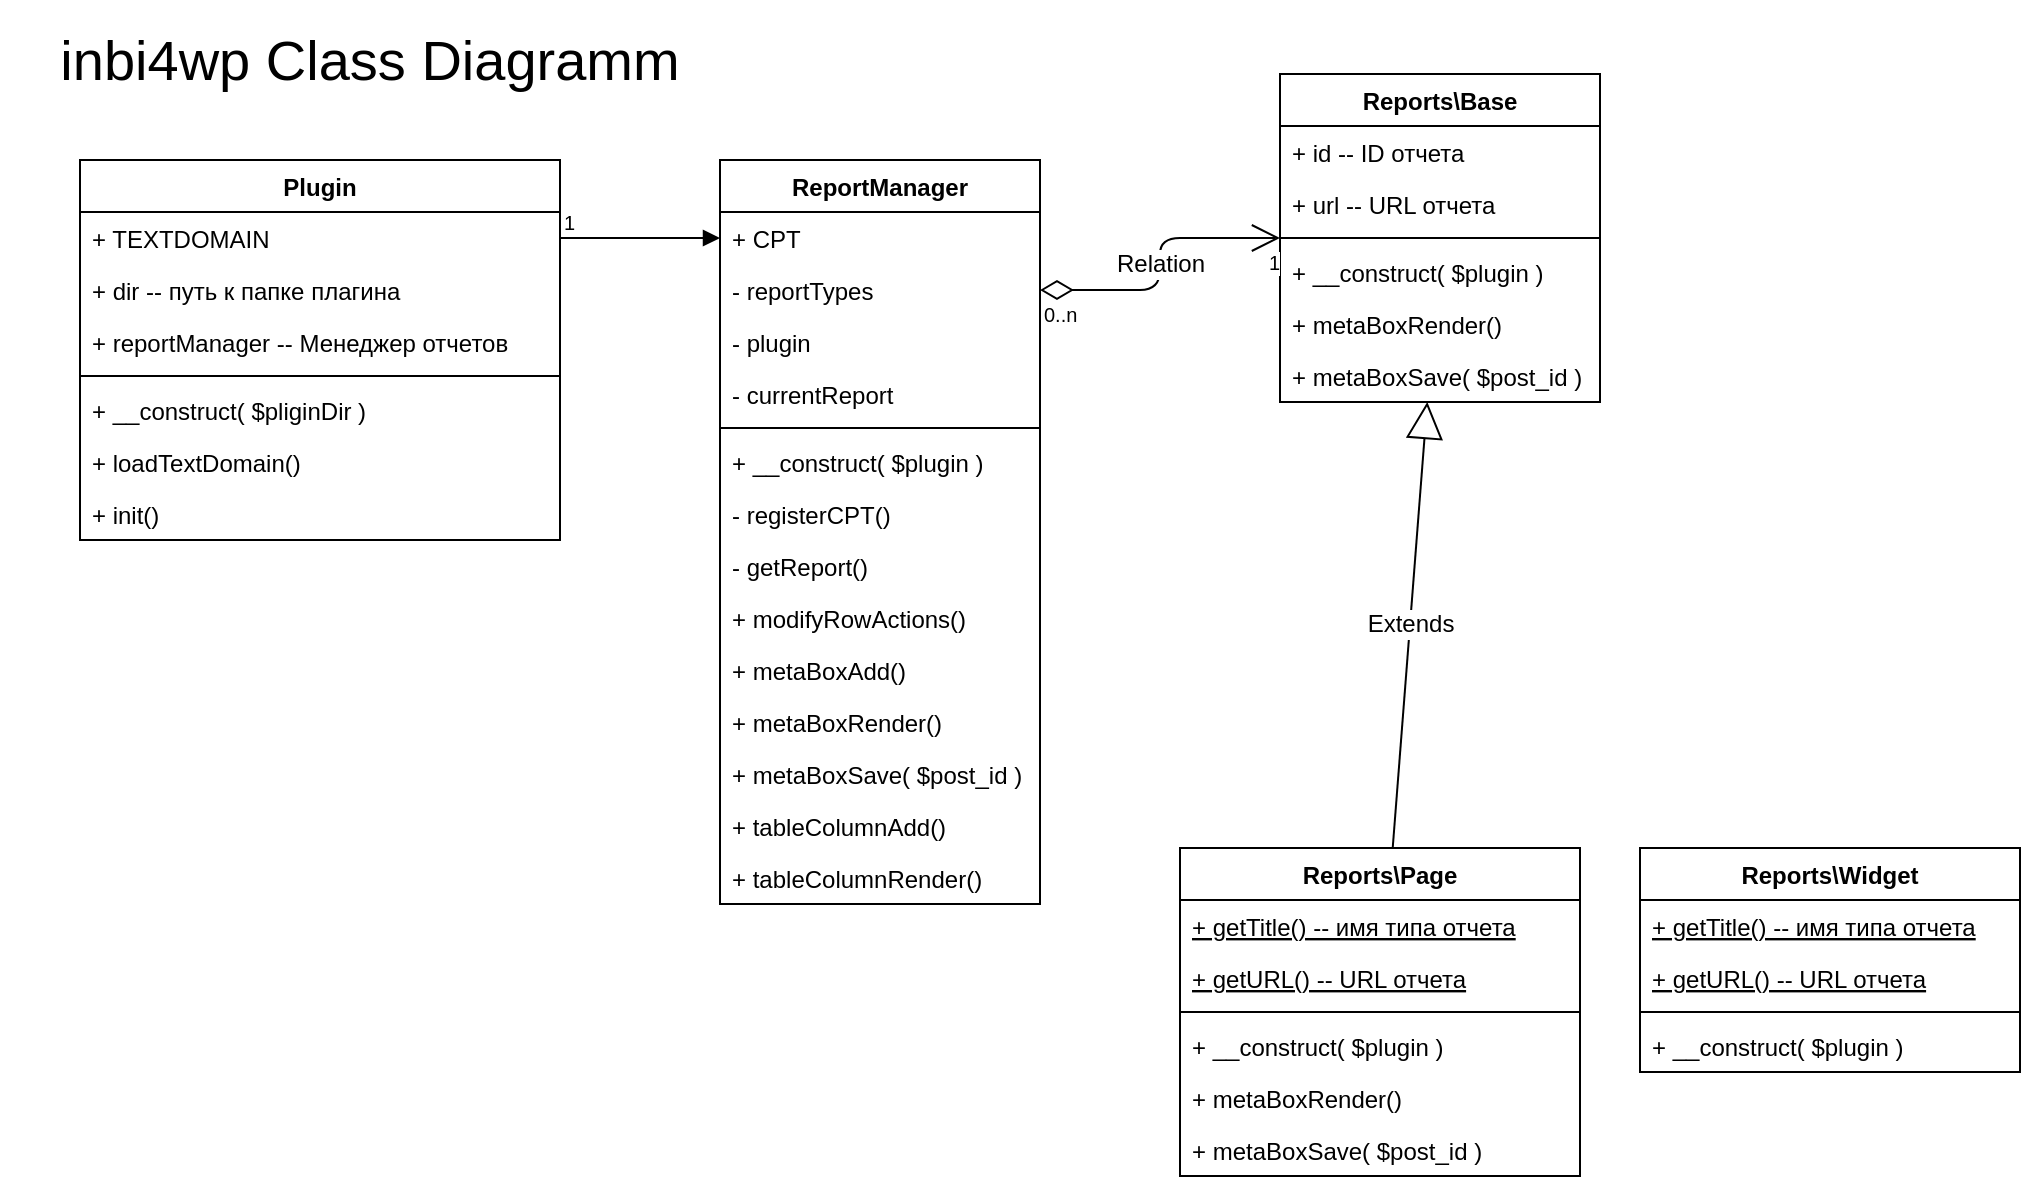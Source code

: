 <mxfile version="10.6.3" type="device"><diagram name="Page-1" id="9f46799a-70d6-7492-0946-bef42562c5a5"><mxGraphModel dx="996" dy="595" grid="1" gridSize="10" guides="1" tooltips="1" connect="1" arrows="1" fold="1" page="1" pageScale="1" pageWidth="1169" pageHeight="827" background="#ffffff" math="0" shadow="0"><root><mxCell id="0"/><mxCell id="1" parent="0"/><mxCell id="qV1NWe7ui4EgBKiL_Z7S-1" value="inbi4wp Class Diagramm" style="text;html=1;strokeColor=none;fillColor=none;align=center;verticalAlign=middle;whiteSpace=wrap;rounded=0;fontSize=28;" parent="1" vertex="1"><mxGeometry width="370" height="60" as="geometry"/></mxCell><mxCell id="qV1NWe7ui4EgBKiL_Z7S-6" value="Plugin" style="swimlane;fontStyle=1;align=center;verticalAlign=top;childLayout=stackLayout;horizontal=1;startSize=26;horizontalStack=0;resizeParent=1;resizeParentMax=0;resizeLast=0;collapsible=1;marginBottom=0;fontSize=12;" parent="1" vertex="1"><mxGeometry x="40" y="80" width="240" height="190" as="geometry"/></mxCell><mxCell id="qV1NWe7ui4EgBKiL_Z7S-7" value="+ TEXTDOMAIN" style="text;strokeColor=none;fillColor=none;align=left;verticalAlign=top;spacingLeft=4;spacingRight=4;overflow=hidden;rotatable=0;points=[[0,0.5],[1,0.5]];portConstraint=eastwest;" parent="qV1NWe7ui4EgBKiL_Z7S-6" vertex="1"><mxGeometry y="26" width="240" height="26" as="geometry"/></mxCell><mxCell id="qV1NWe7ui4EgBKiL_Z7S-49" value="+ dir -- путь к папке плагина" style="text;strokeColor=none;fillColor=none;align=left;verticalAlign=top;spacingLeft=4;spacingRight=4;overflow=hidden;rotatable=0;points=[[0,0.5],[1,0.5]];portConstraint=eastwest;" parent="qV1NWe7ui4EgBKiL_Z7S-6" vertex="1"><mxGeometry y="52" width="240" height="26" as="geometry"/></mxCell><mxCell id="qV1NWe7ui4EgBKiL_Z7S-60" value="+ reportManager -- Менеджер отчетов" style="text;strokeColor=none;fillColor=none;align=left;verticalAlign=top;spacingLeft=4;spacingRight=4;overflow=hidden;rotatable=0;points=[[0,0.5],[1,0.5]];portConstraint=eastwest;" parent="qV1NWe7ui4EgBKiL_Z7S-6" vertex="1"><mxGeometry y="78" width="240" height="26" as="geometry"/></mxCell><mxCell id="qV1NWe7ui4EgBKiL_Z7S-8" value="" style="line;strokeWidth=1;fillColor=none;align=left;verticalAlign=middle;spacingTop=-1;spacingLeft=3;spacingRight=3;rotatable=0;labelPosition=right;points=[];portConstraint=eastwest;" parent="qV1NWe7ui4EgBKiL_Z7S-6" vertex="1"><mxGeometry y="104" width="240" height="8" as="geometry"/></mxCell><mxCell id="qV1NWe7ui4EgBKiL_Z7S-9" value="+ __construct( $pliginDir )&#10;" style="text;strokeColor=none;fillColor=none;align=left;verticalAlign=top;spacingLeft=4;spacingRight=4;overflow=hidden;rotatable=0;points=[[0,0.5],[1,0.5]];portConstraint=eastwest;" parent="qV1NWe7ui4EgBKiL_Z7S-6" vertex="1"><mxGeometry y="112" width="240" height="26" as="geometry"/></mxCell><mxCell id="qV1NWe7ui4EgBKiL_Z7S-10" value="+ loadTextDomain()&#10;" style="text;strokeColor=none;fillColor=none;align=left;verticalAlign=top;spacingLeft=4;spacingRight=4;overflow=hidden;rotatable=0;points=[[0,0.5],[1,0.5]];portConstraint=eastwest;" parent="qV1NWe7ui4EgBKiL_Z7S-6" vertex="1"><mxGeometry y="138" width="240" height="26" as="geometry"/></mxCell><mxCell id="qV1NWe7ui4EgBKiL_Z7S-59" value="+ init()&#10;" style="text;strokeColor=none;fillColor=none;align=left;verticalAlign=top;spacingLeft=4;spacingRight=4;overflow=hidden;rotatable=0;points=[[0,0.5],[1,0.5]];portConstraint=eastwest;" parent="qV1NWe7ui4EgBKiL_Z7S-6" vertex="1"><mxGeometry y="164" width="240" height="26" as="geometry"/></mxCell><mxCell id="qV1NWe7ui4EgBKiL_Z7S-12" value="ReportManager" style="swimlane;fontStyle=1;align=center;verticalAlign=top;childLayout=stackLayout;horizontal=1;startSize=26;horizontalStack=0;resizeParent=1;resizeParentMax=0;resizeLast=0;collapsible=1;marginBottom=0;fontSize=12;" parent="1" vertex="1"><mxGeometry x="360" y="80" width="160" height="372" as="geometry"/></mxCell><mxCell id="qV1NWe7ui4EgBKiL_Z7S-13" value="+ CPT" style="text;strokeColor=none;fillColor=none;align=left;verticalAlign=top;spacingLeft=4;spacingRight=4;overflow=hidden;rotatable=0;points=[[0,0.5],[1,0.5]];portConstraint=eastwest;" parent="qV1NWe7ui4EgBKiL_Z7S-12" vertex="1"><mxGeometry y="26" width="160" height="26" as="geometry"/></mxCell><mxCell id="qV1NWe7ui4EgBKiL_Z7S-50" value="- reportTypes&#10;" style="text;strokeColor=none;fillColor=none;align=left;verticalAlign=top;spacingLeft=4;spacingRight=4;overflow=hidden;rotatable=0;points=[[0,0.5],[1,0.5]];portConstraint=eastwest;" parent="qV1NWe7ui4EgBKiL_Z7S-12" vertex="1"><mxGeometry y="52" width="160" height="26" as="geometry"/></mxCell><mxCell id="qV1NWe7ui4EgBKiL_Z7S-61" value="- plugin&#10;" style="text;strokeColor=none;fillColor=none;align=left;verticalAlign=top;spacingLeft=4;spacingRight=4;overflow=hidden;rotatable=0;points=[[0,0.5],[1,0.5]];portConstraint=eastwest;" parent="qV1NWe7ui4EgBKiL_Z7S-12" vertex="1"><mxGeometry y="78" width="160" height="26" as="geometry"/></mxCell><mxCell id="qV1NWe7ui4EgBKiL_Z7S-64" value="- currentReport&#10;" style="text;strokeColor=none;fillColor=none;align=left;verticalAlign=top;spacingLeft=4;spacingRight=4;overflow=hidden;rotatable=0;points=[[0,0.5],[1,0.5]];portConstraint=eastwest;" parent="qV1NWe7ui4EgBKiL_Z7S-12" vertex="1"><mxGeometry y="104" width="160" height="26" as="geometry"/></mxCell><mxCell id="qV1NWe7ui4EgBKiL_Z7S-14" value="" style="line;strokeWidth=1;fillColor=none;align=left;verticalAlign=middle;spacingTop=-1;spacingLeft=3;spacingRight=3;rotatable=0;labelPosition=right;points=[];portConstraint=eastwest;" parent="qV1NWe7ui4EgBKiL_Z7S-12" vertex="1"><mxGeometry y="130" width="160" height="8" as="geometry"/></mxCell><mxCell id="qV1NWe7ui4EgBKiL_Z7S-15" value="+ __construct( $plugin )&#10;" style="text;strokeColor=none;fillColor=none;align=left;verticalAlign=top;spacingLeft=4;spacingRight=4;overflow=hidden;rotatable=0;points=[[0,0.5],[1,0.5]];portConstraint=eastwest;" parent="qV1NWe7ui4EgBKiL_Z7S-12" vertex="1"><mxGeometry y="138" width="160" height="26" as="geometry"/></mxCell><mxCell id="qV1NWe7ui4EgBKiL_Z7S-16" value="- registerCPT()&#10;" style="text;strokeColor=none;fillColor=none;align=left;verticalAlign=top;spacingLeft=4;spacingRight=4;overflow=hidden;rotatable=0;points=[[0,0.5],[1,0.5]];portConstraint=eastwest;" parent="qV1NWe7ui4EgBKiL_Z7S-12" vertex="1"><mxGeometry y="164" width="160" height="26" as="geometry"/></mxCell><mxCell id="qV1NWe7ui4EgBKiL_Z7S-63" value="- getReport()" style="text;strokeColor=none;fillColor=none;align=left;verticalAlign=top;spacingLeft=4;spacingRight=4;overflow=hidden;rotatable=0;points=[[0,0.5],[1,0.5]];portConstraint=eastwest;" parent="qV1NWe7ui4EgBKiL_Z7S-12" vertex="1"><mxGeometry y="190" width="160" height="26" as="geometry"/></mxCell><mxCell id="qV1NWe7ui4EgBKiL_Z7S-68" value="+ modifyRowActions()" style="text;strokeColor=none;fillColor=none;align=left;verticalAlign=top;spacingLeft=4;spacingRight=4;overflow=hidden;rotatable=0;points=[[0,0.5],[1,0.5]];portConstraint=eastwest;" parent="qV1NWe7ui4EgBKiL_Z7S-12" vertex="1"><mxGeometry y="216" width="160" height="26" as="geometry"/></mxCell><mxCell id="qV1NWe7ui4EgBKiL_Z7S-62" value="+ metaBoxAdd()" style="text;strokeColor=none;fillColor=none;align=left;verticalAlign=top;spacingLeft=4;spacingRight=4;overflow=hidden;rotatable=0;points=[[0,0.5],[1,0.5]];portConstraint=eastwest;" parent="qV1NWe7ui4EgBKiL_Z7S-12" vertex="1"><mxGeometry y="242" width="160" height="26" as="geometry"/></mxCell><mxCell id="qV1NWe7ui4EgBKiL_Z7S-55" value="+ metaBoxRender()" style="text;strokeColor=none;fillColor=none;align=left;verticalAlign=top;spacingLeft=4;spacingRight=4;overflow=hidden;rotatable=0;points=[[0,0.5],[1,0.5]];portConstraint=eastwest;" parent="qV1NWe7ui4EgBKiL_Z7S-12" vertex="1"><mxGeometry y="268" width="160" height="26" as="geometry"/></mxCell><mxCell id="qV1NWe7ui4EgBKiL_Z7S-56" value="+ metaBoxSave( $post_id )" style="text;strokeColor=none;fillColor=none;align=left;verticalAlign=top;spacingLeft=4;spacingRight=4;overflow=hidden;rotatable=0;points=[[0,0.5],[1,0.5]];portConstraint=eastwest;" parent="qV1NWe7ui4EgBKiL_Z7S-12" vertex="1"><mxGeometry y="294" width="160" height="26" as="geometry"/></mxCell><mxCell id="uY4KIGQeBf__mQfRkCmn-1" value="+ tableColumnAdd()" style="text;strokeColor=none;fillColor=none;align=left;verticalAlign=top;spacingLeft=4;spacingRight=4;overflow=hidden;rotatable=0;points=[[0,0.5],[1,0.5]];portConstraint=eastwest;" vertex="1" parent="qV1NWe7ui4EgBKiL_Z7S-12"><mxGeometry y="320" width="160" height="26" as="geometry"/></mxCell><mxCell id="uY4KIGQeBf__mQfRkCmn-2" value="+ tableColumnRender()" style="text;strokeColor=none;fillColor=none;align=left;verticalAlign=top;spacingLeft=4;spacingRight=4;overflow=hidden;rotatable=0;points=[[0,0.5],[1,0.5]];portConstraint=eastwest;" vertex="1" parent="qV1NWe7ui4EgBKiL_Z7S-12"><mxGeometry y="346" width="160" height="26" as="geometry"/></mxCell><mxCell id="qV1NWe7ui4EgBKiL_Z7S-19" value="" style="endArrow=block;endFill=1;html=1;edgeStyle=orthogonalEdgeStyle;align=left;verticalAlign=top;fontSize=12;" parent="1" source="qV1NWe7ui4EgBKiL_Z7S-7" target="qV1NWe7ui4EgBKiL_Z7S-13" edge="1"><mxGeometry x="-1" relative="1" as="geometry"><mxPoint x="140" y="260" as="sourcePoint"/><mxPoint x="300" y="260" as="targetPoint"/></mxGeometry></mxCell><mxCell id="qV1NWe7ui4EgBKiL_Z7S-20" value="1" style="resizable=0;html=1;align=left;verticalAlign=bottom;labelBackgroundColor=#ffffff;fontSize=10;" parent="qV1NWe7ui4EgBKiL_Z7S-19" connectable="0" vertex="1"><mxGeometry x="-1" relative="1" as="geometry"/></mxCell><mxCell id="qV1NWe7ui4EgBKiL_Z7S-21" value="Reports\Base" style="swimlane;fontStyle=1;align=center;verticalAlign=top;childLayout=stackLayout;horizontal=1;startSize=26;horizontalStack=0;resizeParent=1;resizeParentMax=0;resizeLast=0;collapsible=1;marginBottom=0;fontSize=12;" parent="1" vertex="1"><mxGeometry x="640" y="37" width="160" height="164" as="geometry"/></mxCell><mxCell id="qV1NWe7ui4EgBKiL_Z7S-22" value="+ id -- ID отчета" style="text;strokeColor=none;fillColor=none;align=left;verticalAlign=top;spacingLeft=4;spacingRight=4;overflow=hidden;rotatable=0;points=[[0,0.5],[1,0.5]];portConstraint=eastwest;" parent="qV1NWe7ui4EgBKiL_Z7S-21" vertex="1"><mxGeometry y="26" width="160" height="26" as="geometry"/></mxCell><mxCell id="qV1NWe7ui4EgBKiL_Z7S-26" value="+ url -- URL отчета" style="text;strokeColor=none;fillColor=none;align=left;verticalAlign=top;spacingLeft=4;spacingRight=4;overflow=hidden;rotatable=0;points=[[0,0.5],[1,0.5]];portConstraint=eastwest;" parent="qV1NWe7ui4EgBKiL_Z7S-21" vertex="1"><mxGeometry y="52" width="160" height="26" as="geometry"/></mxCell><mxCell id="qV1NWe7ui4EgBKiL_Z7S-23" value="" style="line;strokeWidth=1;fillColor=none;align=left;verticalAlign=middle;spacingTop=-1;spacingLeft=3;spacingRight=3;rotatable=0;labelPosition=right;points=[];portConstraint=eastwest;" parent="qV1NWe7ui4EgBKiL_Z7S-21" vertex="1"><mxGeometry y="78" width="160" height="8" as="geometry"/></mxCell><mxCell id="qV1NWe7ui4EgBKiL_Z7S-24" value="+ __construct( $plugin )&#10;" style="text;strokeColor=none;fillColor=none;align=left;verticalAlign=top;spacingLeft=4;spacingRight=4;overflow=hidden;rotatable=0;points=[[0,0.5],[1,0.5]];portConstraint=eastwest;" parent="qV1NWe7ui4EgBKiL_Z7S-21" vertex="1"><mxGeometry y="86" width="160" height="26" as="geometry"/></mxCell><mxCell id="qV1NWe7ui4EgBKiL_Z7S-57" value="+ metaBoxRender()&#10;" style="text;strokeColor=none;fillColor=none;align=left;verticalAlign=top;spacingLeft=4;spacingRight=4;overflow=hidden;rotatable=0;points=[[0,0.5],[1,0.5]];portConstraint=eastwest;" parent="qV1NWe7ui4EgBKiL_Z7S-21" vertex="1"><mxGeometry y="112" width="160" height="26" as="geometry"/></mxCell><mxCell id="qV1NWe7ui4EgBKiL_Z7S-58" value="+ metaBoxSave( $post_id )&#10;" style="text;strokeColor=none;fillColor=none;align=left;verticalAlign=top;spacingLeft=4;spacingRight=4;overflow=hidden;rotatable=0;points=[[0,0.5],[1,0.5]];portConstraint=eastwest;" parent="qV1NWe7ui4EgBKiL_Z7S-21" vertex="1"><mxGeometry y="138" width="160" height="26" as="geometry"/></mxCell><mxCell id="qV1NWe7ui4EgBKiL_Z7S-31" value="Reports\Page" style="swimlane;fontStyle=1;align=center;verticalAlign=top;childLayout=stackLayout;horizontal=1;startSize=26;horizontalStack=0;resizeParent=1;resizeParentMax=0;resizeLast=0;collapsible=1;marginBottom=0;fontSize=12;" parent="1" vertex="1"><mxGeometry x="590" y="424" width="200" height="164" as="geometry"/></mxCell><mxCell id="qV1NWe7ui4EgBKiL_Z7S-54" value="+ getTitle() -- имя типа отчета" style="text;strokeColor=none;fillColor=none;align=left;verticalAlign=top;spacingLeft=4;spacingRight=4;overflow=hidden;rotatable=0;points=[[0,0.5],[1,0.5]];portConstraint=eastwest;fontStyle=4" parent="qV1NWe7ui4EgBKiL_Z7S-31" vertex="1"><mxGeometry y="26" width="200" height="26" as="geometry"/></mxCell><mxCell id="uY4KIGQeBf__mQfRkCmn-5" value="+ getURL() -- URL отчета" style="text;strokeColor=none;fillColor=none;align=left;verticalAlign=top;spacingLeft=4;spacingRight=4;overflow=hidden;rotatable=0;points=[[0,0.5],[1,0.5]];portConstraint=eastwest;fontStyle=4" vertex="1" parent="qV1NWe7ui4EgBKiL_Z7S-31"><mxGeometry y="52" width="200" height="26" as="geometry"/></mxCell><mxCell id="qV1NWe7ui4EgBKiL_Z7S-36" value="" style="line;strokeWidth=1;fillColor=none;align=left;verticalAlign=middle;spacingTop=-1;spacingLeft=3;spacingRight=3;rotatable=0;labelPosition=right;points=[];portConstraint=eastwest;" parent="qV1NWe7ui4EgBKiL_Z7S-31" vertex="1"><mxGeometry y="78" width="200" height="8" as="geometry"/></mxCell><mxCell id="qV1NWe7ui4EgBKiL_Z7S-37" value="+ __construct( $plugin )&#10;" style="text;strokeColor=none;fillColor=none;align=left;verticalAlign=top;spacingLeft=4;spacingRight=4;overflow=hidden;rotatable=0;points=[[0,0.5],[1,0.5]];portConstraint=eastwest;" parent="qV1NWe7ui4EgBKiL_Z7S-31" vertex="1"><mxGeometry y="86" width="200" height="26" as="geometry"/></mxCell><mxCell id="qV1NWe7ui4EgBKiL_Z7S-66" value="+ metaBoxRender()&#10;" style="text;strokeColor=none;fillColor=none;align=left;verticalAlign=top;spacingLeft=4;spacingRight=4;overflow=hidden;rotatable=0;points=[[0,0.5],[1,0.5]];portConstraint=eastwest;" parent="qV1NWe7ui4EgBKiL_Z7S-31" vertex="1"><mxGeometry y="112" width="200" height="26" as="geometry"/></mxCell><mxCell id="qV1NWe7ui4EgBKiL_Z7S-67" value="+ metaBoxSave( $post_id )&#10;" style="text;strokeColor=none;fillColor=none;align=left;verticalAlign=top;spacingLeft=4;spacingRight=4;overflow=hidden;rotatable=0;points=[[0,0.5],[1,0.5]];portConstraint=eastwest;" parent="qV1NWe7ui4EgBKiL_Z7S-31" vertex="1"><mxGeometry y="138" width="200" height="26" as="geometry"/></mxCell><mxCell id="qV1NWe7ui4EgBKiL_Z7S-40" value="Reports\Widget" style="swimlane;fontStyle=1;align=center;verticalAlign=top;childLayout=stackLayout;horizontal=1;startSize=26;horizontalStack=0;resizeParent=1;resizeParentMax=0;resizeLast=0;collapsible=1;marginBottom=0;fontSize=12;" parent="1" vertex="1"><mxGeometry x="820" y="424" width="190" height="112" as="geometry"/></mxCell><mxCell id="qV1NWe7ui4EgBKiL_Z7S-42" value="+ getTitle() -- имя типа отчета" style="text;strokeColor=none;fillColor=none;align=left;verticalAlign=top;spacingLeft=4;spacingRight=4;overflow=hidden;rotatable=0;points=[[0,0.5],[1,0.5]];portConstraint=eastwest;fontStyle=4" parent="qV1NWe7ui4EgBKiL_Z7S-40" vertex="1"><mxGeometry y="26" width="190" height="26" as="geometry"/></mxCell><mxCell id="uY4KIGQeBf__mQfRkCmn-6" value="+ getURL() -- URL отчета" style="text;strokeColor=none;fillColor=none;align=left;verticalAlign=top;spacingLeft=4;spacingRight=4;overflow=hidden;rotatable=0;points=[[0,0.5],[1,0.5]];portConstraint=eastwest;fontStyle=4" vertex="1" parent="qV1NWe7ui4EgBKiL_Z7S-40"><mxGeometry y="52" width="190" height="26" as="geometry"/></mxCell><mxCell id="qV1NWe7ui4EgBKiL_Z7S-43" value="" style="line;strokeWidth=1;fillColor=none;align=left;verticalAlign=middle;spacingTop=-1;spacingLeft=3;spacingRight=3;rotatable=0;labelPosition=right;points=[];portConstraint=eastwest;" parent="qV1NWe7ui4EgBKiL_Z7S-40" vertex="1"><mxGeometry y="78" width="190" height="8" as="geometry"/></mxCell><mxCell id="qV1NWe7ui4EgBKiL_Z7S-44" value="+ __construct( $plugin )&#10;" style="text;strokeColor=none;fillColor=none;align=left;verticalAlign=top;spacingLeft=4;spacingRight=4;overflow=hidden;rotatable=0;points=[[0,0.5],[1,0.5]];portConstraint=eastwest;" parent="qV1NWe7ui4EgBKiL_Z7S-40" vertex="1"><mxGeometry y="86" width="190" height="26" as="geometry"/></mxCell><mxCell id="qV1NWe7ui4EgBKiL_Z7S-47" value="Extends" style="endArrow=block;endSize=16;endFill=0;html=1;fontSize=12;" parent="1" source="qV1NWe7ui4EgBKiL_Z7S-31" target="qV1NWe7ui4EgBKiL_Z7S-21" edge="1"><mxGeometry width="160" relative="1" as="geometry"><mxPoint x="20" y="510" as="sourcePoint"/><mxPoint x="770" y="280" as="targetPoint"/></mxGeometry></mxCell><mxCell id="qV1NWe7ui4EgBKiL_Z7S-51" value="Relation" style="endArrow=open;html=1;endSize=12;startArrow=diamondThin;startSize=14;startFill=0;edgeStyle=orthogonalEdgeStyle;fontSize=12;" parent="1" source="qV1NWe7ui4EgBKiL_Z7S-50" target="qV1NWe7ui4EgBKiL_Z7S-21" edge="1"><mxGeometry relative="1" as="geometry"><mxPoint x="590" y="140" as="sourcePoint"/><mxPoint x="870" y="120" as="targetPoint"/></mxGeometry></mxCell><mxCell id="qV1NWe7ui4EgBKiL_Z7S-52" value="0..n" style="resizable=0;html=1;align=left;verticalAlign=top;labelBackgroundColor=#ffffff;fontSize=10;" parent="qV1NWe7ui4EgBKiL_Z7S-51" connectable="0" vertex="1"><mxGeometry x="-1" relative="1" as="geometry"/></mxCell><mxCell id="qV1NWe7ui4EgBKiL_Z7S-53" value="1" style="resizable=0;html=1;align=right;verticalAlign=top;labelBackgroundColor=#ffffff;fontSize=10;" parent="qV1NWe7ui4EgBKiL_Z7S-51" connectable="0" vertex="1"><mxGeometry x="1" relative="1" as="geometry"/></mxCell></root></mxGraphModel></diagram></mxfile>